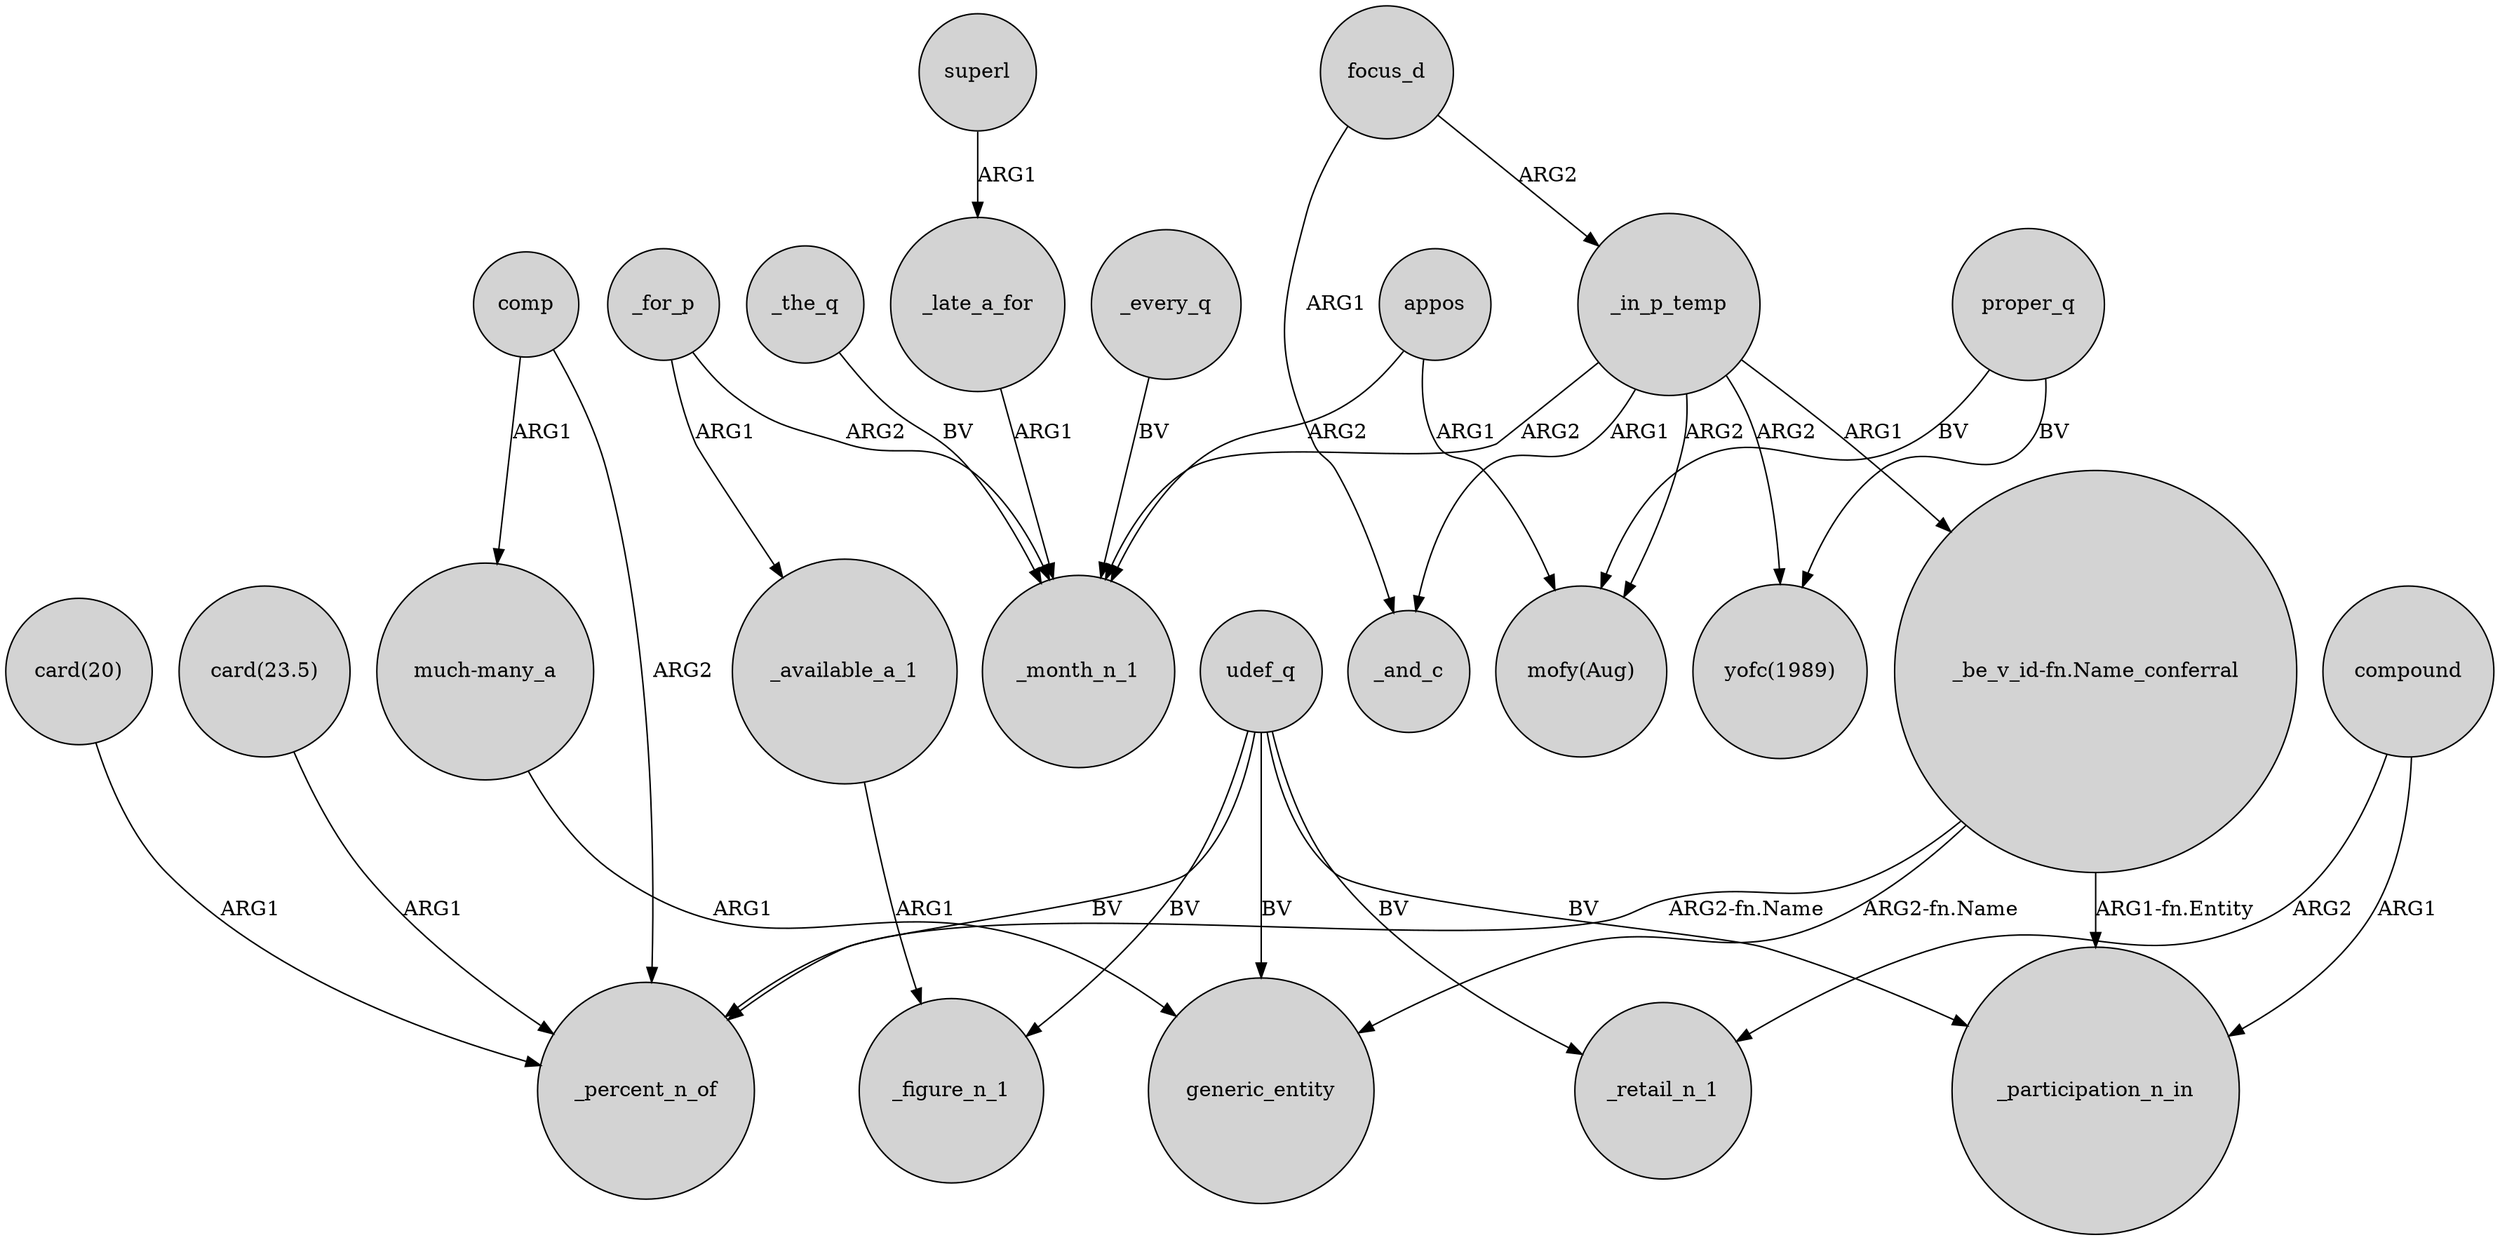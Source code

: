 digraph {
	node [shape=circle style=filled]
	"_be_v_id-fn.Name_conferral" -> generic_entity [label="ARG2-fn.Name"]
	"_be_v_id-fn.Name_conferral" -> _percent_n_of [label="ARG2-fn.Name"]
	_in_p_temp -> "yofc(1989)" [label=ARG2]
	_in_p_temp -> "mofy(Aug)" [label=ARG2]
	udef_q -> _figure_n_1 [label=BV]
	"card(20)" -> _percent_n_of [label=ARG1]
	_every_q -> _month_n_1 [label=BV]
	_the_q -> _month_n_1 [label=BV]
	compound -> _participation_n_in [label=ARG1]
	"_be_v_id-fn.Name_conferral" -> _participation_n_in [label="ARG1-fn.Entity"]
	superl -> _late_a_for [label=ARG1]
	proper_q -> "mofy(Aug)" [label=BV]
	_in_p_temp -> _and_c [label=ARG1]
	_in_p_temp -> "_be_v_id-fn.Name_conferral" [label=ARG1]
	_late_a_for -> _month_n_1 [label=ARG1]
	udef_q -> generic_entity [label=BV]
	compound -> _retail_n_1 [label=ARG2]
	_for_p -> _available_a_1 [label=ARG1]
	appos -> _month_n_1 [label=ARG2]
	udef_q -> _retail_n_1 [label=BV]
	comp -> "much-many_a" [label=ARG1]
	_for_p -> _month_n_1 [label=ARG2]
	udef_q -> _percent_n_of [label=BV]
	"much-many_a" -> generic_entity [label=ARG1]
	_in_p_temp -> _month_n_1 [label=ARG2]
	focus_d -> _and_c [label=ARG1]
	proper_q -> "yofc(1989)" [label=BV]
	focus_d -> _in_p_temp [label=ARG2]
	appos -> "mofy(Aug)" [label=ARG1]
	udef_q -> _participation_n_in [label=BV]
	_available_a_1 -> _figure_n_1 [label=ARG1]
	"card(23.5)" -> _percent_n_of [label=ARG1]
	comp -> _percent_n_of [label=ARG2]
}

